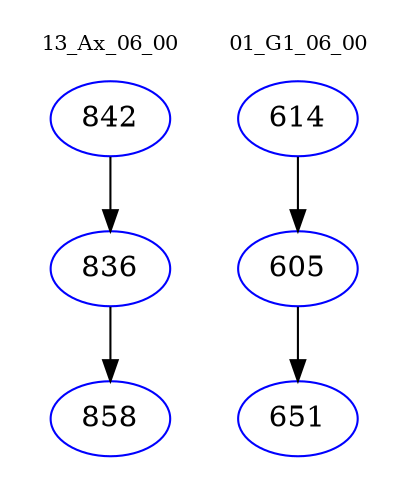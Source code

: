 digraph{
subgraph cluster_0 {
color = white
label = "13_Ax_06_00";
fontsize=10;
T0_842 [label="842", color="blue"]
T0_842 -> T0_836 [color="black"]
T0_836 [label="836", color="blue"]
T0_836 -> T0_858 [color="black"]
T0_858 [label="858", color="blue"]
}
subgraph cluster_1 {
color = white
label = "01_G1_06_00";
fontsize=10;
T1_614 [label="614", color="blue"]
T1_614 -> T1_605 [color="black"]
T1_605 [label="605", color="blue"]
T1_605 -> T1_651 [color="black"]
T1_651 [label="651", color="blue"]
}
}
